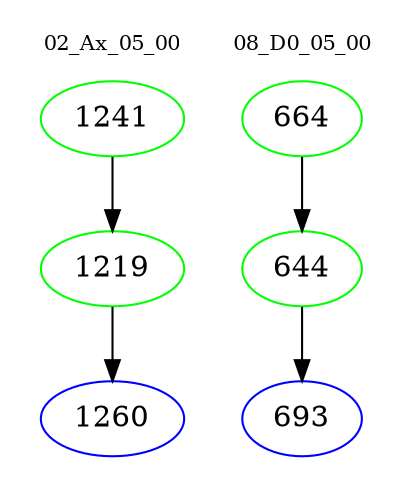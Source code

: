 digraph{
subgraph cluster_0 {
color = white
label = "02_Ax_05_00";
fontsize=10;
T0_1241 [label="1241", color="green"]
T0_1241 -> T0_1219 [color="black"]
T0_1219 [label="1219", color="green"]
T0_1219 -> T0_1260 [color="black"]
T0_1260 [label="1260", color="blue"]
}
subgraph cluster_1 {
color = white
label = "08_D0_05_00";
fontsize=10;
T1_664 [label="664", color="green"]
T1_664 -> T1_644 [color="black"]
T1_644 [label="644", color="green"]
T1_644 -> T1_693 [color="black"]
T1_693 [label="693", color="blue"]
}
}
